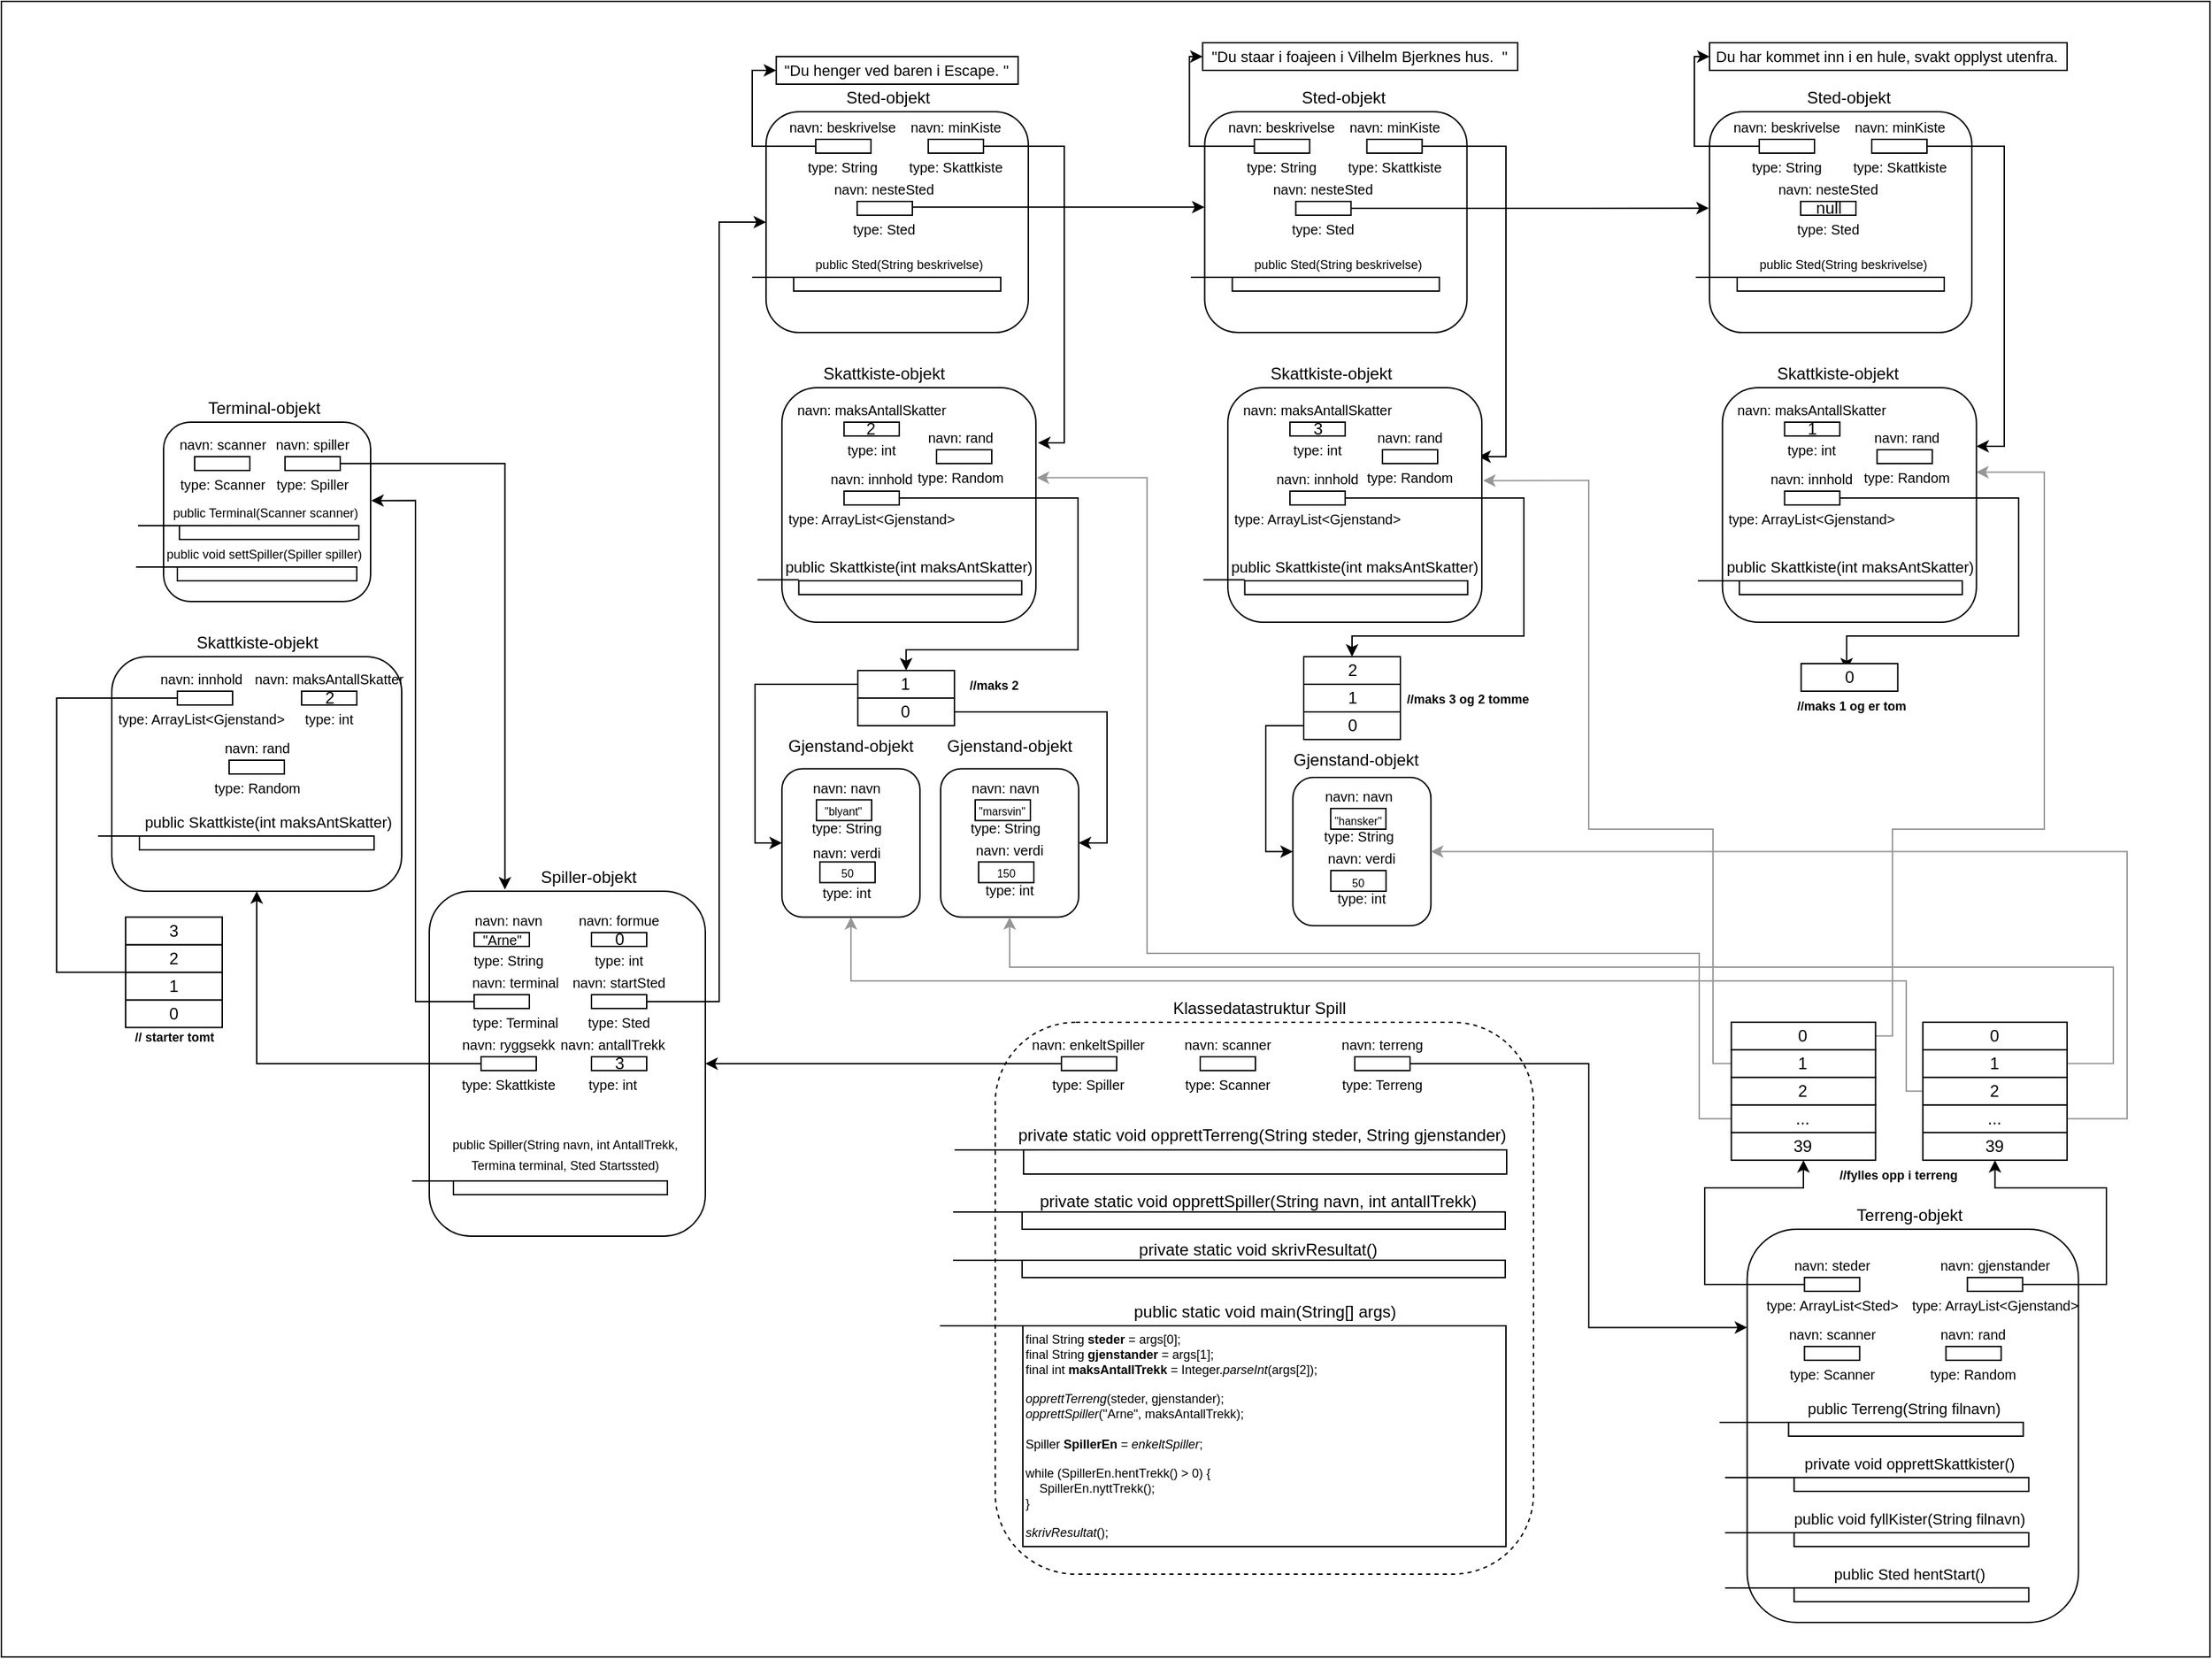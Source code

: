 <mxfile version="13.1.14" type="device"><diagram id="mCCwkAcWdpf4mXvRoD9i" name="Page-1"><mxGraphModel dx="2889" dy="2242" grid="1" gridSize="10" guides="1" tooltips="1" connect="1" arrows="1" fold="1" page="1" pageScale="1" pageWidth="827" pageHeight="1169" math="0" shadow="0"><root><mxCell id="0"/><mxCell id="1" parent="0"/><mxCell id="dmCT7f-H6KUeQnT7ALLQ-340" value="" style="rounded=0;whiteSpace=wrap;html=1;fillColor=none;" vertex="1" parent="1"><mxGeometry x="-510" y="-240" width="1600" height="1200" as="geometry"/></mxCell><mxCell id="dmCT7f-H6KUeQnT7ALLQ-280" value="" style="rounded=1;whiteSpace=wrap;html=1;" vertex="1" parent="1"><mxGeometry x="425.64" y="322.5" width="100" height="107.5" as="geometry"/></mxCell><mxCell id="dmCT7f-H6KUeQnT7ALLQ-285" value="&lt;font style=&quot;font-size: 10px&quot;&gt;navn: navn&lt;br&gt;&lt;br&gt;type: String&lt;/font&gt;" style="text;html=1;strokeColor=none;fillColor=none;align=center;verticalAlign=middle;whiteSpace=wrap;rounded=0;" vertex="1" parent="1"><mxGeometry x="395.64" y="340" width="155" height="20" as="geometry"/></mxCell><mxCell id="6" value="" style="rounded=1;whiteSpace=wrap;html=1;" parent="1" vertex="1"><mxGeometry x="55.47" y="40" width="184" height="170" as="geometry"/></mxCell><mxCell id="7" value="" style="rounded=1;whiteSpace=wrap;html=1;" parent="1" vertex="1"><mxGeometry x="-200.0" y="404.97" width="200" height="250" as="geometry"/></mxCell><mxCell id="8" value="&lt;font style=&quot;font-size: 10px&quot;&gt;navn: navn&lt;br&gt;&lt;br&gt;type: String&lt;/font&gt;" style="text;html=1;strokeColor=none;fillColor=none;align=center;verticalAlign=middle;whiteSpace=wrap;rounded=0;" parent="1" vertex="1"><mxGeometry x="-220.0" y="430" width="155" height="20" as="geometry"/></mxCell><mxCell id="9" value="" style="rounded=1;whiteSpace=wrap;html=1;dashed=1;" parent="1" vertex="1"><mxGeometry x="210" y="500" width="390" height="400" as="geometry"/></mxCell><mxCell id="10" value="&lt;font style=&quot;font-size: 10px&quot;&gt;navn: enkeltSpiller&lt;br&gt;&lt;br&gt;type: Spiller&lt;/font&gt;" style="text;html=1;strokeColor=none;fillColor=none;align=center;verticalAlign=middle;whiteSpace=wrap;rounded=0;" parent="1" vertex="1"><mxGeometry x="200.47" y="520" width="155" height="20" as="geometry"/></mxCell><mxCell id="dmCT7f-H6KUeQnT7ALLQ-351" style="edgeStyle=orthogonalEdgeStyle;rounded=0;orthogonalLoop=1;jettySize=auto;html=1;entryX=1;entryY=0.5;entryDx=0;entryDy=0;strokeColor=#000000;" edge="1" parent="1" source="12" target="7"><mxGeometry relative="1" as="geometry"/></mxCell><mxCell id="12" value="" style="rounded=0;whiteSpace=wrap;html=1;" parent="1" vertex="1"><mxGeometry x="257.97" y="525" width="40" height="10" as="geometry"/></mxCell><mxCell id="15" value="&lt;pre style=&quot;font-size: 9px&quot;&gt;&lt;pre&gt;&lt;font face=&quot;Helvetica&quot; style=&quot;background-color: rgb(255 , 255 , 255)&quot;&gt;final String &lt;b&gt;steder &lt;/b&gt;= args[0];&lt;br&gt;final String &lt;b&gt;gjenstander &lt;/b&gt;= args[1];&lt;br&gt;final int &lt;b&gt;maksAntallTrekk &lt;/b&gt;= Integer.&lt;span style=&quot;font-style: italic&quot;&gt;parseInt&lt;/span&gt;(args[2]);&lt;br&gt;&lt;br&gt;&lt;span style=&quot;font-style: italic&quot;&gt;opprettTerreng&lt;/span&gt;(steder, gjenstander);&lt;br&gt;&lt;span style=&quot;font-style: italic&quot;&gt;opprettSpiller&lt;/span&gt;(&quot;Arne&quot;, maksAntallTrekk);&lt;br&gt;&lt;br&gt;Spiller &lt;b&gt;SpillerEn &lt;/b&gt;= &lt;span style=&quot;font-style: italic&quot;&gt;enkeltSpiller&lt;/span&gt;;&lt;br&gt;&lt;br&gt;while (SpillerEn.hentTrekk() &amp;gt; 0) {&lt;br&gt;    SpillerEn.nyttTrekk();&lt;br&gt;}&lt;br&gt;&lt;br&gt;&lt;span style=&quot;font-style: italic&quot;&gt;skrivResultat&lt;/span&gt;();&lt;/font&gt;&lt;/pre&gt;&lt;/pre&gt;" style="rounded=0;whiteSpace=wrap;html=1;align=left;" parent="1" vertex="1"><mxGeometry x="230" y="720" width="350" height="160" as="geometry"/></mxCell><mxCell id="16" value="" style="endArrow=none;html=1;" parent="1" edge="1"><mxGeometry width="50" height="50" relative="1" as="geometry"><mxPoint x="170" y="720" as="sourcePoint"/><mxPoint x="230" y="720" as="targetPoint"/></mxGeometry></mxCell><mxCell id="17" value="public static void main(String[] args)" style="text;html=1;align=center;verticalAlign=middle;resizable=0;points=[];autosize=1;" parent="1" vertex="1"><mxGeometry x="300.47" y="700" width="210" height="20" as="geometry"/></mxCell><mxCell id="18" value="Spiller-objekt" style="text;html=1;align=center;verticalAlign=middle;resizable=0;points=[];autosize=1;" parent="1" vertex="1"><mxGeometry x="-125.0" y="384.97" width="80" height="20" as="geometry"/></mxCell><mxCell id="19" value="&lt;font size=&quot;1&quot;&gt;&quot;Arne&quot;&lt;/font&gt;" style="rounded=0;whiteSpace=wrap;html=1;" parent="1" vertex="1"><mxGeometry x="-167.5" y="434.97" width="40" height="10" as="geometry"/></mxCell><mxCell id="20" value="&lt;font style=&quot;font-size: 10px&quot;&gt;navn: formue&lt;br&gt;0&lt;br&gt;type: int&lt;/font&gt;" style="text;html=1;strokeColor=none;fillColor=none;align=center;verticalAlign=middle;whiteSpace=wrap;rounded=0;" parent="1" vertex="1"><mxGeometry x="-140.0" y="429.97" width="155" height="20" as="geometry"/></mxCell><mxCell id="21" value="0" style="rounded=0;whiteSpace=wrap;html=1;" parent="1" vertex="1"><mxGeometry x="-82.5" y="434.97" width="40" height="10" as="geometry"/></mxCell><mxCell id="22" value="&lt;font style=&quot;font-size: 10px&quot;&gt;navn: terminal&lt;br&gt;&lt;br&gt;type: Terminal&lt;/font&gt;" style="text;html=1;strokeColor=none;fillColor=none;align=center;verticalAlign=middle;whiteSpace=wrap;rounded=0;" parent="1" vertex="1"><mxGeometry x="-215.0" y="475" width="155" height="20" as="geometry"/></mxCell><mxCell id="dmCT7f-H6KUeQnT7ALLQ-233" style="edgeStyle=orthogonalEdgeStyle;rounded=0;orthogonalLoop=1;jettySize=auto;html=1;entryX=1.01;entryY=0.091;entryDx=0;entryDy=0;entryPerimeter=0;" edge="1" parent="1" source="24" target="195"><mxGeometry relative="1" as="geometry"><Array as="points"><mxPoint x="-210" y="485"/><mxPoint x="-210" y="122"/></Array></mxGeometry></mxCell><mxCell id="24" value="" style="rounded=0;whiteSpace=wrap;html=1;" parent="1" vertex="1"><mxGeometry x="-167.5" y="479.97" width="40" height="10" as="geometry"/></mxCell><mxCell id="25" value="&lt;font style=&quot;font-size: 10px&quot;&gt;navn: startSted&lt;br&gt;&lt;br&gt;type: Sted&lt;/font&gt;" style="text;html=1;strokeColor=none;fillColor=none;align=center;verticalAlign=middle;whiteSpace=wrap;rounded=0;" parent="1" vertex="1"><mxGeometry x="-140.0" y="474.97" width="155" height="20" as="geometry"/></mxCell><mxCell id="26" style="edgeStyle=orthogonalEdgeStyle;rounded=0;orthogonalLoop=1;jettySize=auto;html=1;" parent="1" source="27" target="56" edge="1"><mxGeometry relative="1" as="geometry"><mxPoint x="480" y="160" as="targetPoint"/><Array as="points"><mxPoint x="10" y="485"/><mxPoint x="10" y="-80"/></Array></mxGeometry></mxCell><mxCell id="27" value="" style="rounded=0;whiteSpace=wrap;html=1;" parent="1" vertex="1"><mxGeometry x="-82.5" y="479.97" width="40" height="10" as="geometry"/></mxCell><mxCell id="28" value="&lt;font style=&quot;font-size: 9px&quot;&gt;public Spiller(String navn, int AntallTrekk, &lt;br&gt;Termina terminal, Sted Startssted)&lt;/font&gt;" style="text;html=1;align=center;verticalAlign=middle;resizable=0;points=[];autosize=1;" parent="1" vertex="1"><mxGeometry x="-192.5" y="574.97" width="180" height="40" as="geometry"/></mxCell><mxCell id="29" value="" style="rounded=0;whiteSpace=wrap;html=1;" parent="1" vertex="1"><mxGeometry x="-182.5" y="614.97" width="155" height="10" as="geometry"/></mxCell><mxCell id="30" value="" style="endArrow=none;html=1;" parent="1" edge="1"><mxGeometry width="50" height="50" relative="1" as="geometry"><mxPoint x="-212.5" y="614.97" as="sourcePoint"/><mxPoint x="-182.5" y="614.97" as="targetPoint"/></mxGeometry></mxCell><mxCell id="31" value="&lt;font style=&quot;font-size: 10px&quot;&gt;navn: ryggsekk&lt;br&gt;&lt;br&gt;type: Skattkiste&lt;/font&gt;" style="text;html=1;strokeColor=none;fillColor=none;align=center;verticalAlign=middle;whiteSpace=wrap;rounded=0;" parent="1" vertex="1"><mxGeometry x="-220.0" y="519.97" width="155" height="20" as="geometry"/></mxCell><mxCell id="32" style="edgeStyle=orthogonalEdgeStyle;rounded=0;orthogonalLoop=1;jettySize=auto;html=1;" parent="1" source="33" target="36" edge="1"><mxGeometry relative="1" as="geometry"><mxPoint y="240" as="targetPoint"/></mxGeometry></mxCell><mxCell id="33" value="" style="rounded=0;whiteSpace=wrap;html=1;" parent="1" vertex="1"><mxGeometry x="-162.5" y="524.97" width="40" height="10" as="geometry"/></mxCell><mxCell id="34" value="&lt;font style=&quot;font-size: 10px&quot;&gt;navn: antallTrekk&lt;br&gt;&lt;br&gt;type: int&lt;/font&gt;" style="text;html=1;strokeColor=none;fillColor=none;align=center;verticalAlign=middle;whiteSpace=wrap;rounded=0;" parent="1" vertex="1"><mxGeometry x="-127.5" y="519.94" width="120" height="20" as="geometry"/></mxCell><mxCell id="35" value="3" style="rounded=0;whiteSpace=wrap;html=1;" parent="1" vertex="1"><mxGeometry x="-82.5" y="524.97" width="40" height="10" as="geometry"/></mxCell><mxCell id="36" value="" style="rounded=1;whiteSpace=wrap;html=1;" parent="1" vertex="1"><mxGeometry x="-430" y="235" width="210" height="170" as="geometry"/></mxCell><mxCell id="37" value="Skattkiste-objekt" style="text;html=1;align=center;verticalAlign=middle;resizable=0;points=[];autosize=1;" parent="1" vertex="1"><mxGeometry x="-375" y="215" width="100" height="20" as="geometry"/></mxCell><mxCell id="38" value="&lt;font style=&quot;font-size: 10px&quot;&gt;navn: maksAntallSkatter&lt;br&gt;0&lt;br&gt;type: int&lt;/font&gt;" style="text;html=1;strokeColor=none;fillColor=none;align=center;verticalAlign=middle;whiteSpace=wrap;rounded=0;" parent="1" vertex="1"><mxGeometry x="-350" y="255" width="155" height="20" as="geometry"/></mxCell><mxCell id="39" value="2" style="rounded=0;whiteSpace=wrap;html=1;" parent="1" vertex="1"><mxGeometry x="-292.5" y="260" width="40" height="10" as="geometry"/></mxCell><mxCell id="40" value="&lt;font style=&quot;font-size: 10px&quot;&gt;navn: innhold&lt;br&gt;0&lt;br&gt;type: ArrayList&amp;lt;Gjenstand&amp;gt;&lt;/font&gt;" style="text;html=1;strokeColor=none;fillColor=none;align=center;verticalAlign=middle;whiteSpace=wrap;rounded=0;" parent="1" vertex="1"><mxGeometry x="-430" y="255" width="130" height="20" as="geometry"/></mxCell><mxCell id="41" style="edgeStyle=orthogonalEdgeStyle;rounded=0;orthogonalLoop=1;jettySize=auto;html=1;entryX=1;entryY=1;entryDx=0;entryDy=0;" parent="1" source="42" target="48" edge="1"><mxGeometry relative="1" as="geometry"><Array as="points"><mxPoint x="-470" y="265"/><mxPoint x="-470" y="464"/></Array></mxGeometry></mxCell><mxCell id="42" value="" style="rounded=0;whiteSpace=wrap;html=1;" parent="1" vertex="1"><mxGeometry x="-382.5" y="260" width="40" height="10" as="geometry"/></mxCell><mxCell id="43" value="&lt;font style=&quot;font-size: 11px&quot;&gt;public Skattkiste(int maksAntSkatter)&lt;/font&gt;" style="text;html=1;align=center;verticalAlign=middle;resizable=0;points=[];autosize=1;" parent="1" vertex="1"><mxGeometry x="-412.5" y="345" width="190" height="20" as="geometry"/></mxCell><mxCell id="44" value="" style="rounded=0;whiteSpace=wrap;html=1;" parent="1" vertex="1"><mxGeometry x="-410" y="365" width="170" height="10" as="geometry"/></mxCell><mxCell id="45" value="" style="endArrow=none;html=1;" parent="1" edge="1"><mxGeometry width="50" height="50" relative="1" as="geometry"><mxPoint x="-440" y="365" as="sourcePoint"/><mxPoint x="-402.5" y="365" as="targetPoint"/></mxGeometry></mxCell><mxCell id="46" value="0" style="rounded=0;whiteSpace=wrap;html=1;" parent="1" vertex="1"><mxGeometry x="-420" y="483.75" width="70" height="20" as="geometry"/></mxCell><mxCell id="47" value="1" style="rounded=0;whiteSpace=wrap;html=1;" parent="1" vertex="1"><mxGeometry x="-420" y="463.75" width="70" height="20" as="geometry"/></mxCell><mxCell id="48" value="2" style="rounded=0;whiteSpace=wrap;html=1;" parent="1" vertex="1"><mxGeometry x="-420" y="443.75" width="70" height="20" as="geometry"/></mxCell><mxCell id="49" value="3" style="rounded=0;whiteSpace=wrap;html=1;" parent="1" vertex="1"><mxGeometry x="-420" y="423.75" width="70" height="20" as="geometry"/></mxCell><mxCell id="50" value="" style="rounded=1;whiteSpace=wrap;html=1;" parent="1" vertex="1"><mxGeometry x="-392.5" y="65" width="150" height="130" as="geometry"/></mxCell><mxCell id="51" value="&lt;font style=&quot;font-size: 9px&quot;&gt;public void settSpiller(Spiller spiller)&lt;/font&gt;" style="text;html=1;align=center;verticalAlign=middle;resizable=0;points=[];autosize=1;" parent="1" vertex="1"><mxGeometry x="-400" y="150" width="160" height="20" as="geometry"/></mxCell><mxCell id="52" value="" style="rounded=0;whiteSpace=wrap;html=1;" parent="1" vertex="1"><mxGeometry x="-382.5" y="170" width="130" height="10" as="geometry"/></mxCell><mxCell id="53" value="&lt;font style=&quot;font-size: 10px&quot;&gt;navn: scanner&lt;br&gt;0&lt;br&gt;type: Scanner&lt;/font&gt;" style="text;html=1;strokeColor=none;fillColor=none;align=center;verticalAlign=middle;whiteSpace=wrap;rounded=0;" parent="1" vertex="1"><mxGeometry x="-427.5" y="85" width="155" height="20" as="geometry"/></mxCell><mxCell id="54" value="" style="rounded=0;whiteSpace=wrap;html=1;" parent="1" vertex="1"><mxGeometry x="-370" y="90" width="40" height="10" as="geometry"/></mxCell><mxCell id="55" value="" style="endArrow=none;html=1;" parent="1" edge="1"><mxGeometry width="50" height="50" relative="1" as="geometry"><mxPoint x="-412.5" y="170" as="sourcePoint"/><mxPoint x="-382.5" y="170" as="targetPoint"/></mxGeometry></mxCell><mxCell id="56" value="" style="rounded=1;whiteSpace=wrap;html=1;" parent="1" vertex="1"><mxGeometry x="43.97" y="-160" width="190" height="160" as="geometry"/></mxCell><mxCell id="57" value="Sted-objekt" style="text;html=1;align=center;verticalAlign=middle;resizable=0;points=[];autosize=1;" parent="1" vertex="1"><mxGeometry x="92.47" y="-180" width="80" height="20" as="geometry"/></mxCell><mxCell id="58" value="&lt;font style=&quot;font-size: 10px&quot;&gt;navn: beskrivelse&lt;br&gt;0&lt;br&gt;type: String&lt;/font&gt;" style="text;html=1;strokeColor=none;fillColor=none;align=center;verticalAlign=middle;whiteSpace=wrap;rounded=0;" parent="1" vertex="1"><mxGeometry x="22.47" y="-145" width="155" height="20" as="geometry"/></mxCell><mxCell id="59" style="edgeStyle=orthogonalEdgeStyle;rounded=0;orthogonalLoop=1;jettySize=auto;html=1;" parent="1" source="60" target="70" edge="1"><mxGeometry relative="1" as="geometry"><mxPoint x="23.97" y="-210" as="targetPoint"/><Array as="points"><mxPoint x="33.97" y="-135"/></Array></mxGeometry></mxCell><mxCell id="60" value="" style="rounded=0;whiteSpace=wrap;html=1;" parent="1" vertex="1"><mxGeometry x="79.97" y="-140" width="40" height="10" as="geometry"/></mxCell><mxCell id="61" value="&lt;span style=&quot;font-size: 10px&quot;&gt;navn: minKiste&lt;br&gt;&lt;br&gt;type: Skattkiste&lt;br&gt;&lt;/span&gt;" style="text;html=1;strokeColor=none;fillColor=none;align=center;verticalAlign=middle;whiteSpace=wrap;rounded=0;" parent="1" vertex="1"><mxGeometry x="103.97" y="-145" width="155" height="20" as="geometry"/></mxCell><mxCell id="dmCT7f-H6KUeQnT7ALLQ-265" style="edgeStyle=orthogonalEdgeStyle;rounded=0;orthogonalLoop=1;jettySize=auto;html=1;" edge="1" parent="1" source="63"><mxGeometry relative="1" as="geometry"><mxPoint x="241" y="80" as="targetPoint"/><Array as="points"><mxPoint x="260" y="-135"/><mxPoint x="260" y="80"/></Array></mxGeometry></mxCell><mxCell id="63" value="" style="rounded=0;whiteSpace=wrap;html=1;" parent="1" vertex="1"><mxGeometry x="161.47" y="-140" width="40" height="10" as="geometry"/></mxCell><mxCell id="64" value="&lt;font style=&quot;font-size: 10px&quot;&gt;navn: nesteSted&lt;br&gt;0&lt;br&gt;type: Sted&lt;/font&gt;" style="text;html=1;strokeColor=none;fillColor=none;align=center;verticalAlign=middle;whiteSpace=wrap;rounded=0;" parent="1" vertex="1"><mxGeometry x="52.47" y="-100" width="155" height="20" as="geometry"/></mxCell><mxCell id="65" style="edgeStyle=orthogonalEdgeStyle;rounded=0;orthogonalLoop=1;jettySize=auto;html=1;entryX=-0.001;entryY=0.432;entryDx=0;entryDy=0;entryPerimeter=0;" parent="1" source="66" target="94" edge="1"><mxGeometry relative="1" as="geometry"><Array as="points"><mxPoint x="273" y="-90"/></Array></mxGeometry></mxCell><mxCell id="66" value="" style="rounded=0;whiteSpace=wrap;html=1;" parent="1" vertex="1"><mxGeometry x="109.97" y="-95" width="40" height="10" as="geometry"/></mxCell><mxCell id="67" value="&lt;font style=&quot;font-size: 9px&quot;&gt;public Sted(String beskrivelse)&lt;/font&gt;" style="text;html=1;align=center;verticalAlign=middle;resizable=0;points=[];autosize=1;" parent="1" vertex="1"><mxGeometry x="69.97" y="-60" width="140" height="20" as="geometry"/></mxCell><mxCell id="68" value="" style="rounded=0;whiteSpace=wrap;html=1;" parent="1" vertex="1"><mxGeometry x="63.97" y="-40" width="150" height="10" as="geometry"/></mxCell><mxCell id="69" value="" style="endArrow=none;html=1;" parent="1" edge="1"><mxGeometry width="50" height="50" relative="1" as="geometry"><mxPoint x="33.97" y="-40" as="sourcePoint"/><mxPoint x="69.97" y="-40" as="targetPoint"/></mxGeometry></mxCell><mxCell id="70" value="&lt;div style=&quot;font-size: 11px&quot;&gt;&lt;div&gt;&quot;Du henger ved baren i Escape. &quot;&lt;/div&gt;&lt;/div&gt;" style="rounded=0;whiteSpace=wrap;html=1;align=center;" parent="1" vertex="1"><mxGeometry x="51.34" y="-200" width="175.25" height="20" as="geometry"/></mxCell><mxCell id="71" value="Skattkiste-objekt" style="text;html=1;align=center;verticalAlign=middle;resizable=0;points=[];autosize=1;" parent="1" vertex="1"><mxGeometry x="79.47" y="20" width="100" height="20" as="geometry"/></mxCell><mxCell id="72" value="&lt;font style=&quot;font-size: 10px&quot;&gt;navn: maksAntallSkatter&lt;br&gt;0&lt;br&gt;type: int&lt;/font&gt;" style="text;html=1;strokeColor=none;fillColor=none;align=center;verticalAlign=middle;whiteSpace=wrap;rounded=0;" parent="1" vertex="1"><mxGeometry x="42.97" y="60" width="155" height="20" as="geometry"/></mxCell><mxCell id="73" value="2" style="rounded=0;whiteSpace=wrap;html=1;" parent="1" vertex="1"><mxGeometry x="100.47" y="65" width="40" height="10" as="geometry"/></mxCell><mxCell id="74" value="&lt;font style=&quot;font-size: 10px&quot;&gt;navn: innhold&lt;br&gt;0&lt;br&gt;type: ArrayList&amp;lt;Gjenstand&amp;gt;&lt;/font&gt;" style="text;html=1;strokeColor=none;fillColor=none;align=center;verticalAlign=middle;whiteSpace=wrap;rounded=0;" parent="1" vertex="1"><mxGeometry x="42.97" y="110" width="155" height="20" as="geometry"/></mxCell><mxCell id="75" style="edgeStyle=orthogonalEdgeStyle;rounded=0;orthogonalLoop=1;jettySize=auto;html=1;entryX=0.5;entryY=0;entryDx=0;entryDy=0;" parent="1" source="76" target="83" edge="1"><mxGeometry relative="1" as="geometry"><Array as="points"><mxPoint x="269.97" y="120"/><mxPoint x="269.97" y="230"/><mxPoint x="145.97" y="230"/></Array></mxGeometry></mxCell><mxCell id="76" value="" style="rounded=0;whiteSpace=wrap;html=1;" parent="1" vertex="1"><mxGeometry x="100.47" y="115" width="40" height="10" as="geometry"/></mxCell><mxCell id="77" value="&lt;font style=&quot;font-size: 11px&quot;&gt;public Skattkiste(int maksAntSkatter)&lt;/font&gt;" style="text;html=1;align=center;verticalAlign=middle;resizable=0;points=[];autosize=1;" parent="1" vertex="1"><mxGeometry x="52.22" y="160" width="190" height="20" as="geometry"/></mxCell><mxCell id="78" value="" style="rounded=0;whiteSpace=wrap;html=1;" parent="1" vertex="1"><mxGeometry x="67.72" y="180" width="161.5" height="10" as="geometry"/></mxCell><mxCell id="79" value="" style="endArrow=none;html=1;" parent="1" edge="1"><mxGeometry width="50" height="50" relative="1" as="geometry"><mxPoint x="37.72" y="179.31" as="sourcePoint"/><mxPoint x="67.72" y="179.31" as="targetPoint"/></mxGeometry></mxCell><mxCell id="dmCT7f-H6KUeQnT7ALLQ-262" style="edgeStyle=orthogonalEdgeStyle;rounded=0;orthogonalLoop=1;jettySize=auto;html=1;entryX=1;entryY=0.5;entryDx=0;entryDy=0;" edge="1" parent="1" source="81" target="84"><mxGeometry relative="1" as="geometry"><Array as="points"><mxPoint x="291" y="275"/><mxPoint x="291" y="370"/></Array></mxGeometry></mxCell><mxCell id="81" value="0" style="rounded=0;whiteSpace=wrap;html=1;" parent="1" vertex="1"><mxGeometry x="110.44" y="265" width="70" height="20" as="geometry"/></mxCell><mxCell id="dmCT7f-H6KUeQnT7ALLQ-261" style="edgeStyle=orthogonalEdgeStyle;rounded=0;orthogonalLoop=1;jettySize=auto;html=1;entryX=0;entryY=0.5;entryDx=0;entryDy=0;" edge="1" parent="1" source="83" target="dmCT7f-H6KUeQnT7ALLQ-253"><mxGeometry relative="1" as="geometry"><Array as="points"><mxPoint x="36" y="255"/><mxPoint x="36" y="370"/></Array></mxGeometry></mxCell><mxCell id="83" value="1" style="rounded=0;whiteSpace=wrap;html=1;" parent="1" vertex="1"><mxGeometry x="110.44" y="245" width="70" height="20" as="geometry"/></mxCell><mxCell id="84" value="" style="rounded=1;whiteSpace=wrap;html=1;" parent="1" vertex="1"><mxGeometry x="170.47" y="316.25" width="100" height="107.5" as="geometry"/></mxCell><mxCell id="85" value="Gjenstand-objekt" style="text;html=1;align=center;verticalAlign=middle;resizable=0;points=[];autosize=1;" parent="1" vertex="1"><mxGeometry x="165.47" y="290" width="110" height="20" as="geometry"/></mxCell><mxCell id="87" value="&lt;font style=&quot;font-size: 8px&quot;&gt;&quot;marsvin&quot;&lt;/font&gt;" style="rounded=0;whiteSpace=wrap;html=1;" parent="1" vertex="1"><mxGeometry x="195.47" y="338.75" width="40" height="15" as="geometry"/></mxCell><mxCell id="88" value="&lt;font style=&quot;font-size: 10px&quot;&gt;navn: verdi&lt;br&gt;&lt;br&gt;type: int&lt;/font&gt;" style="text;html=1;strokeColor=none;fillColor=none;align=center;verticalAlign=middle;whiteSpace=wrap;rounded=0;" parent="1" vertex="1"><mxGeometry x="142.97" y="378.75" width="155" height="20" as="geometry"/></mxCell><mxCell id="89" value="&lt;font style=&quot;font-size: 8px&quot;&gt;150&lt;/font&gt;" style="rounded=0;whiteSpace=wrap;html=1;" parent="1" vertex="1"><mxGeometry x="197.97" y="383.75" width="40" height="15" as="geometry"/></mxCell><mxCell id="93" value="&lt;font style=&quot;font-size: 10px&quot;&gt;navn: navn&lt;br&gt;&lt;br&gt;type: String&lt;/font&gt;" style="text;html=1;strokeColor=none;fillColor=none;align=center;verticalAlign=middle;whiteSpace=wrap;rounded=0;" parent="1" vertex="1"><mxGeometry x="140.47" y="333.75" width="155" height="20" as="geometry"/></mxCell><mxCell id="94" value="" style="rounded=1;whiteSpace=wrap;html=1;" parent="1" vertex="1"><mxGeometry x="361.75" y="-160" width="190" height="160" as="geometry"/></mxCell><mxCell id="95" value="Sted-objekt" style="text;html=1;align=center;verticalAlign=middle;resizable=0;points=[];autosize=1;" parent="1" vertex="1"><mxGeometry x="421.75" y="-180" width="80" height="20" as="geometry"/></mxCell><mxCell id="96" value="&lt;font style=&quot;font-size: 10px&quot;&gt;navn: beskrivelse&lt;br&gt;0&lt;br&gt;type: String&lt;/font&gt;" style="text;html=1;strokeColor=none;fillColor=none;align=center;verticalAlign=middle;whiteSpace=wrap;rounded=0;" parent="1" vertex="1"><mxGeometry x="340.25" y="-145" width="155" height="20" as="geometry"/></mxCell><mxCell id="97" style="edgeStyle=orthogonalEdgeStyle;rounded=0;orthogonalLoop=1;jettySize=auto;html=1;" parent="1" source="98" target="108" edge="1"><mxGeometry relative="1" as="geometry"><mxPoint x="341.75" y="-210" as="targetPoint"/><Array as="points"><mxPoint x="350.72" y="-135"/></Array></mxGeometry></mxCell><mxCell id="98" value="" style="rounded=0;whiteSpace=wrap;html=1;" parent="1" vertex="1"><mxGeometry x="397.75" y="-140" width="40" height="10" as="geometry"/></mxCell><mxCell id="99" value="&lt;span style=&quot;font-size: 10px&quot;&gt;navn: minKiste&lt;br&gt;&lt;br&gt;type: Skattkiste&lt;br&gt;&lt;/span&gt;" style="text;html=1;strokeColor=none;fillColor=none;align=center;verticalAlign=middle;whiteSpace=wrap;rounded=0;" parent="1" vertex="1"><mxGeometry x="421.75" y="-145" width="155" height="20" as="geometry"/></mxCell><mxCell id="dmCT7f-H6KUeQnT7ALLQ-298" style="edgeStyle=orthogonalEdgeStyle;rounded=0;orthogonalLoop=1;jettySize=auto;html=1;" edge="1" parent="1" source="101"><mxGeometry relative="1" as="geometry"><mxPoint x="560" y="90" as="targetPoint"/><Array as="points"><mxPoint x="580" y="-135"/><mxPoint x="580" y="90"/></Array></mxGeometry></mxCell><mxCell id="101" value="" style="rounded=0;whiteSpace=wrap;html=1;" parent="1" vertex="1"><mxGeometry x="479.25" y="-140" width="40" height="10" as="geometry"/></mxCell><mxCell id="102" value="&lt;font style=&quot;font-size: 10px&quot;&gt;navn: nesteSted&lt;br&gt;0&lt;br&gt;type: Sted&lt;/font&gt;" style="text;html=1;strokeColor=none;fillColor=none;align=center;verticalAlign=middle;whiteSpace=wrap;rounded=0;" parent="1" vertex="1"><mxGeometry x="370.25" y="-100" width="155" height="20" as="geometry"/></mxCell><mxCell id="103" style="edgeStyle=orthogonalEdgeStyle;rounded=0;orthogonalLoop=1;jettySize=auto;html=1;entryX=-0.003;entryY=0.437;entryDx=0;entryDy=0;entryPerimeter=0;" parent="1" source="104" target="163" edge="1"><mxGeometry relative="1" as="geometry"/></mxCell><mxCell id="104" value="" style="rounded=0;whiteSpace=wrap;html=1;" parent="1" vertex="1"><mxGeometry x="427.75" y="-95" width="40" height="10" as="geometry"/></mxCell><mxCell id="105" value="&lt;font style=&quot;font-size: 9px&quot;&gt;public Sted(String beskrivelse)&lt;/font&gt;" style="text;html=1;align=center;verticalAlign=middle;resizable=0;points=[];autosize=1;" parent="1" vertex="1"><mxGeometry x="387.75" y="-60" width="140" height="20" as="geometry"/></mxCell><mxCell id="106" value="" style="rounded=0;whiteSpace=wrap;html=1;" parent="1" vertex="1"><mxGeometry x="381.75" y="-40" width="150" height="10" as="geometry"/></mxCell><mxCell id="107" value="" style="endArrow=none;html=1;" parent="1" edge="1"><mxGeometry width="50" height="50" relative="1" as="geometry"><mxPoint x="351.75" y="-40" as="sourcePoint"/><mxPoint x="387.75" y="-40" as="targetPoint"/></mxGeometry></mxCell><mxCell id="108" value="&lt;div&gt;&lt;font style=&quot;font-size: 11px&quot;&gt;&quot;Du staar i foajeen i Vilhelm Bjerknes hus.&amp;nbsp; &quot;&lt;/font&gt;&lt;/div&gt;" style="rounded=0;whiteSpace=wrap;html=1;align=center;" parent="1" vertex="1"><mxGeometry x="360.25" y="-210" width="228.28" height="20" as="geometry"/></mxCell><mxCell id="115" value="&lt;font style=&quot;font-size: 10px&quot;&gt;navn: scanner&lt;br&gt;&lt;br&gt;type: Scanner&lt;/font&gt;" style="text;html=1;strokeColor=none;fillColor=none;align=center;verticalAlign=middle;whiteSpace=wrap;rounded=0;" parent="1" vertex="1"><mxGeometry x="301" y="520" width="155" height="20" as="geometry"/></mxCell><mxCell id="116" value="" style="rounded=0;whiteSpace=wrap;html=1;" parent="1" vertex="1"><mxGeometry x="358.5" y="525" width="40" height="10" as="geometry"/></mxCell><mxCell id="117" value="&lt;font style=&quot;font-size: 10px&quot;&gt;navn: terreng&lt;br&gt;&lt;br&gt;type: Terreng&lt;/font&gt;" style="text;html=1;strokeColor=none;fillColor=none;align=center;verticalAlign=middle;whiteSpace=wrap;rounded=0;" parent="1" vertex="1"><mxGeometry x="413" y="520" width="155" height="20" as="geometry"/></mxCell><mxCell id="118" style="edgeStyle=orthogonalEdgeStyle;rounded=0;orthogonalLoop=1;jettySize=auto;html=1;entryX=0;entryY=0.25;entryDx=0;entryDy=0;" parent="1" source="119" target="127" edge="1"><mxGeometry relative="1" as="geometry"><mxPoint x="720" y="480" as="targetPoint"/><Array as="points"><mxPoint x="640" y="530"/><mxPoint x="640" y="721"/></Array></mxGeometry></mxCell><mxCell id="119" value="" style="rounded=0;whiteSpace=wrap;html=1;" parent="1" vertex="1"><mxGeometry x="470.5" y="525" width="40" height="10" as="geometry"/></mxCell><mxCell id="120" value="" style="rounded=0;whiteSpace=wrap;html=1;" parent="1" vertex="1"><mxGeometry x="230.53" y="592.47" width="350" height="17.53" as="geometry"/></mxCell><mxCell id="121" value="" style="endArrow=none;html=1;" parent="1" edge="1"><mxGeometry width="50" height="50" relative="1" as="geometry"><mxPoint x="180.53" y="592.47" as="sourcePoint"/><mxPoint x="240.53" y="592.47" as="targetPoint"/></mxGeometry></mxCell><mxCell id="122" value="private static void opprettTerreng(String steder, String gjenstander)" style="text;html=1;align=center;verticalAlign=middle;resizable=0;points=[];autosize=1;" parent="1" vertex="1"><mxGeometry x="218.03" y="572.47" width="370" height="20" as="geometry"/></mxCell><mxCell id="124" value="" style="endArrow=none;html=1;" parent="1" edge="1"><mxGeometry width="50" height="50" relative="1" as="geometry"><mxPoint x="179.47" y="637.44" as="sourcePoint"/><mxPoint x="239.47" y="637.44" as="targetPoint"/></mxGeometry></mxCell><mxCell id="126" value="Terminal-objekt" style="text;html=1;align=center;verticalAlign=middle;resizable=0;points=[];autosize=1;" parent="1" vertex="1"><mxGeometry x="-369.53" y="45" width="100" height="20" as="geometry"/></mxCell><mxCell id="127" value="" style="rounded=1;whiteSpace=wrap;html=1;" parent="1" vertex="1"><mxGeometry x="754.76" y="649.97" width="240" height="285" as="geometry"/></mxCell><mxCell id="128" value="&lt;font style=&quot;font-size: 10px&quot;&gt;navn: steder&lt;br&gt;&lt;br&gt;type: ArrayList&amp;lt;Sted&amp;gt;&lt;/font&gt;" style="text;html=1;strokeColor=none;fillColor=none;align=center;verticalAlign=middle;whiteSpace=wrap;rounded=0;" parent="1" vertex="1"><mxGeometry x="738.76" y="679.97" width="155" height="20" as="geometry"/></mxCell><mxCell id="129" style="edgeStyle=orthogonalEdgeStyle;rounded=0;orthogonalLoop=1;jettySize=auto;html=1;entryX=0.5;entryY=1;entryDx=0;entryDy=0;" parent="1" source="130" target="207" edge="1"><mxGeometry relative="1" as="geometry"><Array as="points"><mxPoint x="724" y="690"/><mxPoint x="724" y="620"/><mxPoint x="795" y="620"/></Array></mxGeometry></mxCell><mxCell id="130" value="" style="rounded=0;whiteSpace=wrap;html=1;" parent="1" vertex="1"><mxGeometry x="796.26" y="684.97" width="40" height="10" as="geometry"/></mxCell><mxCell id="131" value="&lt;font style=&quot;font-size: 10px&quot;&gt;navn: gjenstander&lt;br&gt;&lt;br&gt;type: ArrayList&amp;lt;Gjenstand&amp;gt;&lt;/font&gt;" style="text;html=1;strokeColor=none;fillColor=none;align=center;verticalAlign=middle;whiteSpace=wrap;rounded=0;" parent="1" vertex="1"><mxGeometry x="856.79" y="679.97" width="155" height="20" as="geometry"/></mxCell><mxCell id="132" style="edgeStyle=orthogonalEdgeStyle;rounded=0;orthogonalLoop=1;jettySize=auto;html=1;entryX=0.5;entryY=1;entryDx=0;entryDy=0;" parent="1" source="133" target="202" edge="1"><mxGeometry relative="1" as="geometry"><Array as="points"><mxPoint x="1015" y="690"/><mxPoint x="1015" y="620"/><mxPoint x="934" y="620"/></Array></mxGeometry></mxCell><mxCell id="133" value="" style="rounded=0;whiteSpace=wrap;html=1;" parent="1" vertex="1"><mxGeometry x="914.29" y="684.97" width="40" height="10" as="geometry"/></mxCell><mxCell id="134" value="&lt;font style=&quot;font-size: 10px&quot;&gt;navn: scanner&lt;br&gt;&lt;br&gt;type: Scanner&lt;/font&gt;" style="text;html=1;strokeColor=none;fillColor=none;align=center;verticalAlign=middle;whiteSpace=wrap;rounded=0;" parent="1" vertex="1"><mxGeometry x="738.76" y="729.97" width="155" height="20" as="geometry"/></mxCell><mxCell id="135" value="" style="rounded=0;whiteSpace=wrap;html=1;" parent="1" vertex="1"><mxGeometry x="796.26" y="734.97" width="40" height="10" as="geometry"/></mxCell><mxCell id="136" value="&lt;font style=&quot;font-size: 10px&quot;&gt;navn: rand&lt;br&gt;&lt;br&gt;type: Random&lt;/font&gt;" style="text;html=1;strokeColor=none;fillColor=none;align=center;verticalAlign=middle;whiteSpace=wrap;rounded=0;" parent="1" vertex="1"><mxGeometry x="841.26" y="729.97" width="155" height="20" as="geometry"/></mxCell><mxCell id="137" value="" style="rounded=0;whiteSpace=wrap;html=1;" parent="1" vertex="1"><mxGeometry x="898.76" y="734.97" width="40" height="10" as="geometry"/></mxCell><mxCell id="138" value="&lt;font style=&quot;font-size: 11px&quot;&gt;public Terreng(String filnavn)&lt;/font&gt;" style="text;html=1;align=center;verticalAlign=middle;resizable=0;points=[];autosize=1;" parent="1" vertex="1"><mxGeometry x="788.26" y="769.97" width="160" height="20" as="geometry"/></mxCell><mxCell id="139" value="" style="rounded=0;whiteSpace=wrap;html=1;" parent="1" vertex="1"><mxGeometry x="784.76" y="789.97" width="170" height="10" as="geometry"/></mxCell><mxCell id="140" value="" style="endArrow=none;html=1;" parent="1" edge="1"><mxGeometry width="50" height="50" relative="1" as="geometry"><mxPoint x="734.76" y="789.97" as="sourcePoint"/><mxPoint x="784.76" y="789.97" as="targetPoint"/></mxGeometry></mxCell><mxCell id="141" value="&lt;font style=&quot;font-size: 11px&quot;&gt;private void opprettSkattkister()&lt;/font&gt;" style="text;html=1;align=center;verticalAlign=middle;resizable=0;points=[];autosize=1;" parent="1" vertex="1"><mxGeometry x="787.26" y="809.97" width="170" height="20" as="geometry"/></mxCell><mxCell id="142" value="" style="rounded=0;whiteSpace=wrap;html=1;" parent="1" vertex="1"><mxGeometry x="788.76" y="829.97" width="170" height="10" as="geometry"/></mxCell><mxCell id="143" value="" style="endArrow=none;html=1;" parent="1" edge="1"><mxGeometry width="50" height="50" relative="1" as="geometry"><mxPoint x="738.76" y="829.97" as="sourcePoint"/><mxPoint x="788.76" y="829.97" as="targetPoint"/></mxGeometry></mxCell><mxCell id="144" value="&lt;span style=&quot;font-size: 11px&quot;&gt;public void fyllKister(String filnavn)&lt;/span&gt;" style="text;html=1;align=center;verticalAlign=middle;resizable=0;points=[];autosize=1;" parent="1" vertex="1"><mxGeometry x="782.26" y="849.97" width="180" height="20" as="geometry"/></mxCell><mxCell id="145" value="" style="rounded=0;whiteSpace=wrap;html=1;" parent="1" vertex="1"><mxGeometry x="788.76" y="869.97" width="170" height="10" as="geometry"/></mxCell><mxCell id="146" value="" style="endArrow=none;html=1;" parent="1" edge="1"><mxGeometry width="50" height="50" relative="1" as="geometry"><mxPoint x="738.76" y="869.97" as="sourcePoint"/><mxPoint x="788.76" y="869.97" as="targetPoint"/></mxGeometry></mxCell><mxCell id="147" value="&lt;font style=&quot;font-size: 10px&quot;&gt;navn: rand&lt;br&gt;0&lt;br&gt;type: Random&lt;/font&gt;" style="text;html=1;strokeColor=none;fillColor=none;align=center;verticalAlign=middle;whiteSpace=wrap;rounded=0;" parent="1" vertex="1"><mxGeometry x="-402.5" y="305" width="155" height="20" as="geometry"/></mxCell><mxCell id="148" value="" style="rounded=0;whiteSpace=wrap;html=1;" parent="1" vertex="1"><mxGeometry x="-345" y="310" width="40" height="10" as="geometry"/></mxCell><mxCell id="149" value="&lt;font style=&quot;font-size: 10px&quot;&gt;navn: rand&lt;br&gt;&lt;br&gt;type: Random&lt;/font&gt;" style="text;html=1;strokeColor=none;fillColor=none;align=center;verticalAlign=middle;whiteSpace=wrap;rounded=0;" parent="1" vertex="1"><mxGeometry x="140.47" y="80" width="90.03" height="20" as="geometry"/></mxCell><mxCell id="150" value="" style="rounded=0;whiteSpace=wrap;html=1;" parent="1" vertex="1"><mxGeometry x="167.47" y="85" width="40" height="10" as="geometry"/></mxCell><mxCell id="163" value="" style="rounded=1;whiteSpace=wrap;html=1;" parent="1" vertex="1"><mxGeometry x="727.52" y="-160" width="190" height="160" as="geometry"/></mxCell><mxCell id="164" value="Sted-objekt" style="text;html=1;align=center;verticalAlign=middle;resizable=0;points=[];autosize=1;" parent="1" vertex="1"><mxGeometry x="787.52" y="-180" width="80" height="20" as="geometry"/></mxCell><mxCell id="165" value="&lt;font style=&quot;font-size: 10px&quot;&gt;navn: beskrivelse&lt;br&gt;0&lt;br&gt;type: String&lt;/font&gt;" style="text;html=1;strokeColor=none;fillColor=none;align=center;verticalAlign=middle;whiteSpace=wrap;rounded=0;" parent="1" vertex="1"><mxGeometry x="706.02" y="-145" width="155" height="20" as="geometry"/></mxCell><mxCell id="166" style="edgeStyle=orthogonalEdgeStyle;rounded=0;orthogonalLoop=1;jettySize=auto;html=1;entryX=0;entryY=0.5;entryDx=0;entryDy=0;" parent="1" source="167" edge="1" target="190"><mxGeometry relative="1" as="geometry"><mxPoint x="716.49" y="-200" as="targetPoint"/><Array as="points"><mxPoint x="716.49" y="-135"/><mxPoint x="716.49" y="-200"/></Array></mxGeometry></mxCell><mxCell id="167" value="" style="rounded=0;whiteSpace=wrap;html=1;" parent="1" vertex="1"><mxGeometry x="763.52" y="-140" width="40" height="10" as="geometry"/></mxCell><mxCell id="168" value="&lt;span style=&quot;font-size: 10px&quot;&gt;navn: minKiste&lt;br&gt;&lt;br&gt;type: Skattkiste&lt;br&gt;&lt;/span&gt;" style="text;html=1;strokeColor=none;fillColor=none;align=center;verticalAlign=middle;whiteSpace=wrap;rounded=0;" parent="1" vertex="1"><mxGeometry x="787.52" y="-145" width="155" height="20" as="geometry"/></mxCell><mxCell id="dmCT7f-H6KUeQnT7ALLQ-321" style="edgeStyle=orthogonalEdgeStyle;rounded=0;orthogonalLoop=1;jettySize=auto;html=1;entryX=1;entryY=0.25;entryDx=0;entryDy=0;" edge="1" parent="1" source="170" target="dmCT7f-H6KUeQnT7ALLQ-301"><mxGeometry relative="1" as="geometry"><mxPoint x="950" y="70" as="targetPoint"/><Array as="points"><mxPoint x="941" y="-135"/><mxPoint x="941" y="83"/></Array></mxGeometry></mxCell><mxCell id="170" value="" style="rounded=0;whiteSpace=wrap;html=1;" parent="1" vertex="1"><mxGeometry x="845.02" y="-140" width="40" height="10" as="geometry"/></mxCell><mxCell id="171" value="&lt;font style=&quot;font-size: 10px&quot;&gt;navn: nesteSted&lt;br&gt;0&lt;br&gt;type: Sted&lt;/font&gt;" style="text;html=1;strokeColor=none;fillColor=none;align=center;verticalAlign=middle;whiteSpace=wrap;rounded=0;" parent="1" vertex="1"><mxGeometry x="736.02" y="-100" width="155" height="20" as="geometry"/></mxCell><mxCell id="172" value="null" style="rounded=0;whiteSpace=wrap;html=1;" parent="1" vertex="1"><mxGeometry x="793.52" y="-95" width="40" height="10" as="geometry"/></mxCell><mxCell id="173" value="&lt;font style=&quot;font-size: 9px&quot;&gt;public Sted(String beskrivelse)&lt;/font&gt;" style="text;html=1;align=center;verticalAlign=middle;resizable=0;points=[];autosize=1;" parent="1" vertex="1"><mxGeometry x="753.52" y="-60" width="140" height="20" as="geometry"/></mxCell><mxCell id="174" value="" style="rounded=0;whiteSpace=wrap;html=1;" parent="1" vertex="1"><mxGeometry x="747.52" y="-40" width="150" height="10" as="geometry"/></mxCell><mxCell id="175" value="" style="endArrow=none;html=1;" parent="1" edge="1"><mxGeometry width="50" height="50" relative="1" as="geometry"><mxPoint x="717.52" y="-40" as="sourcePoint"/><mxPoint x="753.52" y="-40" as="targetPoint"/></mxGeometry></mxCell><mxCell id="190" value="&lt;div style=&quot;font-size: 11px&quot;&gt;&lt;font style=&quot;font-size: 11px&quot;&gt;Du har kommet inn i en hule, svakt opplyst utenfra.&amp;nbsp;&lt;/font&gt;&lt;/div&gt;" style="rounded=0;whiteSpace=wrap;html=1;align=center;" parent="1" vertex="1"><mxGeometry x="727.52" y="-210" width="259" height="20" as="geometry"/></mxCell><mxCell id="192" value="&lt;font style=&quot;font-size: 10px&quot;&gt;navn: spiller&lt;br&gt;0&lt;br&gt;type: Spiller&lt;/font&gt;" style="text;html=1;strokeColor=none;fillColor=none;align=center;verticalAlign=middle;whiteSpace=wrap;rounded=0;" parent="1" vertex="1"><mxGeometry x="-326.5" y="85" width="82.97" height="20" as="geometry"/></mxCell><mxCell id="dmCT7f-H6KUeQnT7ALLQ-251" style="edgeStyle=orthogonalEdgeStyle;rounded=0;orthogonalLoop=1;jettySize=auto;html=1;entryX=0.274;entryY=-0.005;entryDx=0;entryDy=0;entryPerimeter=0;" edge="1" parent="1" source="194" target="7"><mxGeometry relative="1" as="geometry"/></mxCell><mxCell id="194" value="" style="rounded=0;whiteSpace=wrap;html=1;" parent="1" vertex="1"><mxGeometry x="-304.53" y="90" width="40" height="10" as="geometry"/></mxCell><mxCell id="195" value="&lt;font style=&quot;font-size: 9px&quot;&gt;public Terminal(Scanner scanner)&lt;/font&gt;" style="text;html=1;align=center;verticalAlign=middle;resizable=0;points=[];autosize=1;" parent="1" vertex="1"><mxGeometry x="-393.53" y="120" width="150" height="20" as="geometry"/></mxCell><mxCell id="196" value="" style="endArrow=none;html=1;" parent="1" edge="1"><mxGeometry width="50" height="50" relative="1" as="geometry"><mxPoint x="-411.03" y="140" as="sourcePoint"/><mxPoint x="-381.03" y="140" as="targetPoint"/></mxGeometry></mxCell><mxCell id="197" value="" style="rounded=0;whiteSpace=wrap;html=1;" parent="1" vertex="1"><mxGeometry x="-381.03" y="140" width="130" height="10" as="geometry"/></mxCell><mxCell id="198" value="0" style="rounded=0;whiteSpace=wrap;html=1;" parent="1" vertex="1"><mxGeometry x="882.05" y="499.94" width="104.47" height="20" as="geometry"/></mxCell><mxCell id="dmCT7f-H6KUeQnT7ALLQ-323" style="edgeStyle=orthogonalEdgeStyle;rounded=0;orthogonalLoop=1;jettySize=auto;html=1;entryX=0.5;entryY=1;entryDx=0;entryDy=0;strokeColor=#969696;" edge="1" parent="1" source="199" target="84"><mxGeometry relative="1" as="geometry"><Array as="points"><mxPoint x="1020" y="530"/><mxPoint x="1020" y="460"/><mxPoint x="221" y="460"/></Array></mxGeometry></mxCell><mxCell id="199" value="1" style="rounded=0;whiteSpace=wrap;html=1;" parent="1" vertex="1"><mxGeometry x="882.05" y="519.94" width="104.47" height="20" as="geometry"/></mxCell><mxCell id="dmCT7f-H6KUeQnT7ALLQ-324" style="edgeStyle=orthogonalEdgeStyle;rounded=0;orthogonalLoop=1;jettySize=auto;html=1;entryX=0.5;entryY=1;entryDx=0;entryDy=0;strokeColor=#969696;" edge="1" parent="1" source="200" target="dmCT7f-H6KUeQnT7ALLQ-253"><mxGeometry relative="1" as="geometry"><Array as="points"><mxPoint x="870" y="550"/><mxPoint x="870" y="470"/><mxPoint x="105" y="470"/></Array></mxGeometry></mxCell><mxCell id="200" value="2" style="rounded=0;whiteSpace=wrap;html=1;" parent="1" vertex="1"><mxGeometry x="882.05" y="539.94" width="104.47" height="20" as="geometry"/></mxCell><mxCell id="dmCT7f-H6KUeQnT7ALLQ-325" style="edgeStyle=orthogonalEdgeStyle;rounded=0;orthogonalLoop=1;jettySize=auto;html=1;entryX=1;entryY=0.5;entryDx=0;entryDy=0;strokeColor=#969696;" edge="1" parent="1" source="201" target="dmCT7f-H6KUeQnT7ALLQ-280"><mxGeometry relative="1" as="geometry"><Array as="points"><mxPoint x="1030" y="570"/><mxPoint x="1030" y="376"/></Array></mxGeometry></mxCell><mxCell id="201" value="..." style="rounded=0;whiteSpace=wrap;html=1;" parent="1" vertex="1"><mxGeometry x="882.05" y="559.94" width="104.47" height="20" as="geometry"/></mxCell><mxCell id="202" value="39" style="rounded=0;whiteSpace=wrap;html=1;" parent="1" vertex="1"><mxGeometry x="882.05" y="579.94" width="104.47" height="20" as="geometry"/></mxCell><mxCell id="dmCT7f-H6KUeQnT7ALLQ-328" style="edgeStyle=orthogonalEdgeStyle;rounded=0;orthogonalLoop=1;jettySize=auto;html=1;entryX=0.999;entryY=0.36;entryDx=0;entryDy=0;entryPerimeter=0;strokeColor=#969696;" edge="1" parent="1" source="203" target="dmCT7f-H6KUeQnT7ALLQ-301"><mxGeometry relative="1" as="geometry"><Array as="points"><mxPoint x="860" y="510"/><mxPoint x="860" y="360"/><mxPoint x="970" y="360"/><mxPoint x="970" y="101"/></Array></mxGeometry></mxCell><mxCell id="203" value="0" style="rounded=0;whiteSpace=wrap;html=1;" parent="1" vertex="1"><mxGeometry x="743.29" y="499.94" width="104.47" height="20" as="geometry"/></mxCell><mxCell id="dmCT7f-H6KUeQnT7ALLQ-327" style="edgeStyle=orthogonalEdgeStyle;rounded=0;orthogonalLoop=1;jettySize=auto;html=1;entryX=1.005;entryY=0.396;entryDx=0;entryDy=0;entryPerimeter=0;strokeColor=#969696;" edge="1" parent="1" source="204" target="dmCT7f-H6KUeQnT7ALLQ-266"><mxGeometry relative="1" as="geometry"><Array as="points"><mxPoint x="730" y="530"/><mxPoint x="730" y="360"/><mxPoint x="640" y="360"/><mxPoint x="640" y="107"/></Array></mxGeometry></mxCell><mxCell id="204" value="1" style="rounded=0;whiteSpace=wrap;html=1;" parent="1" vertex="1"><mxGeometry x="743.29" y="519.94" width="104.47" height="20" as="geometry"/></mxCell><mxCell id="205" value="2" style="rounded=0;whiteSpace=wrap;html=1;" parent="1" vertex="1"><mxGeometry x="743.29" y="539.94" width="104.47" height="20" as="geometry"/></mxCell><mxCell id="dmCT7f-H6KUeQnT7ALLQ-326" style="edgeStyle=orthogonalEdgeStyle;rounded=0;orthogonalLoop=1;jettySize=auto;html=1;entryX=1.003;entryY=0.384;entryDx=0;entryDy=0;entryPerimeter=0;strokeColor=#969696;" edge="1" parent="1" source="206" target="6"><mxGeometry relative="1" as="geometry"><Array as="points"><mxPoint x="720" y="570"/><mxPoint x="720" y="450"/><mxPoint x="320" y="450"/><mxPoint x="320" y="105"/></Array></mxGeometry></mxCell><mxCell id="206" value="..." style="rounded=0;whiteSpace=wrap;html=1;" parent="1" vertex="1"><mxGeometry x="743.29" y="559.94" width="104.47" height="20" as="geometry"/></mxCell><mxCell id="207" value="39" style="rounded=0;whiteSpace=wrap;html=1;" parent="1" vertex="1"><mxGeometry x="743.29" y="579.94" width="104.47" height="20" as="geometry"/></mxCell><mxCell id="208" value="&lt;span style=&quot;font-size: 11px&quot;&gt;public Sted hentStart()&lt;/span&gt;" style="text;html=1;align=center;verticalAlign=middle;resizable=0;points=[];autosize=1;" parent="1" vertex="1"><mxGeometry x="812.26" y="889.97" width="120" height="20" as="geometry"/></mxCell><mxCell id="209" value="" style="rounded=0;whiteSpace=wrap;html=1;" parent="1" vertex="1"><mxGeometry x="788.76" y="909.97" width="170" height="10" as="geometry"/></mxCell><mxCell id="210" value="" style="endArrow=none;html=1;" parent="1" edge="1"><mxGeometry width="50" height="50" relative="1" as="geometry"><mxPoint x="738.76" y="909.97" as="sourcePoint"/><mxPoint x="788.76" y="909.97" as="targetPoint"/></mxGeometry></mxCell><mxCell id="214" value="&lt;b&gt;&lt;font style=&quot;font-size: 9px&quot;&gt;// starter tomt&lt;/font&gt;&lt;/b&gt;" style="text;html=1;align=center;verticalAlign=middle;resizable=0;points=[];autosize=1;" parent="1" vertex="1"><mxGeometry x="-420" y="499.94" width="70" height="20" as="geometry"/></mxCell><mxCell id="215" value="&lt;b&gt;&lt;font style=&quot;font-size: 9px&quot;&gt;//fylles opp i terreng&lt;/font&gt;&lt;/b&gt;" style="text;html=1;align=center;verticalAlign=middle;resizable=0;points=[];autosize=1;" parent="1" vertex="1"><mxGeometry x="814.29" y="599.94" width="100" height="20" as="geometry"/></mxCell><mxCell id="218" value="&lt;b&gt;&lt;font style=&quot;font-size: 9px&quot;&gt;//maks 3 og 2 tomme&lt;/font&gt;&lt;/b&gt;" style="text;html=1;align=center;verticalAlign=middle;resizable=0;points=[];autosize=1;" parent="1" vertex="1"><mxGeometry x="501.75" y="255" width="100" height="20" as="geometry"/></mxCell><mxCell id="dmCT7f-H6KUeQnT7ALLQ-253" value="" style="rounded=1;whiteSpace=wrap;html=1;" vertex="1" parent="1"><mxGeometry x="55.47" y="316.25" width="100" height="107.5" as="geometry"/></mxCell><mxCell id="dmCT7f-H6KUeQnT7ALLQ-254" value="&lt;span style=&quot;font-size: 8px&quot;&gt;&quot;blyant&quot;&lt;/span&gt;" style="rounded=0;whiteSpace=wrap;html=1;" vertex="1" parent="1"><mxGeometry x="80.47" y="338.75" width="40" height="15" as="geometry"/></mxCell><mxCell id="dmCT7f-H6KUeQnT7ALLQ-255" value="&lt;font style=&quot;font-size: 8px&quot;&gt;50&lt;/font&gt;" style="rounded=0;whiteSpace=wrap;html=1;" vertex="1" parent="1"><mxGeometry x="82.97" y="383.75" width="40" height="15" as="geometry"/></mxCell><mxCell id="dmCT7f-H6KUeQnT7ALLQ-260" value="Gjenstand-objekt" style="text;html=1;align=center;verticalAlign=middle;resizable=0;points=[];autosize=1;" vertex="1" parent="1"><mxGeometry x="50.47" y="290" width="110" height="20" as="geometry"/></mxCell><mxCell id="dmCT7f-H6KUeQnT7ALLQ-263" value="&lt;font style=&quot;font-size: 10px&quot;&gt;navn: navn&lt;br&gt;&lt;br&gt;type: String&lt;/font&gt;" style="text;html=1;strokeColor=none;fillColor=none;align=center;verticalAlign=middle;whiteSpace=wrap;rounded=0;" vertex="1" parent="1"><mxGeometry x="25.47" y="333.75" width="155" height="20" as="geometry"/></mxCell><mxCell id="dmCT7f-H6KUeQnT7ALLQ-264" value="&lt;font style=&quot;font-size: 10px&quot;&gt;navn: verdi&lt;br&gt;&lt;br&gt;type: int&lt;/font&gt;" style="text;html=1;strokeColor=none;fillColor=none;align=center;verticalAlign=middle;whiteSpace=wrap;rounded=0;" vertex="1" parent="1"><mxGeometry x="25.47" y="381.25" width="155" height="20" as="geometry"/></mxCell><mxCell id="dmCT7f-H6KUeQnT7ALLQ-266" value="" style="rounded=1;whiteSpace=wrap;html=1;" vertex="1" parent="1"><mxGeometry x="378.53" y="40" width="184" height="170" as="geometry"/></mxCell><mxCell id="dmCT7f-H6KUeQnT7ALLQ-267" value="Skattkiste-objekt" style="text;html=1;align=center;verticalAlign=middle;resizable=0;points=[];autosize=1;" vertex="1" parent="1"><mxGeometry x="402.53" y="20" width="100" height="20" as="geometry"/></mxCell><mxCell id="dmCT7f-H6KUeQnT7ALLQ-268" value="&lt;font style=&quot;font-size: 10px&quot;&gt;navn: maksAntallSkatter&lt;br&gt;0&lt;br&gt;type: int&lt;/font&gt;" style="text;html=1;strokeColor=none;fillColor=none;align=center;verticalAlign=middle;whiteSpace=wrap;rounded=0;" vertex="1" parent="1"><mxGeometry x="366.03" y="60" width="155" height="20" as="geometry"/></mxCell><mxCell id="dmCT7f-H6KUeQnT7ALLQ-269" value="3" style="rounded=0;whiteSpace=wrap;html=1;" vertex="1" parent="1"><mxGeometry x="423.53" y="65" width="40" height="10" as="geometry"/></mxCell><mxCell id="dmCT7f-H6KUeQnT7ALLQ-270" value="&lt;font style=&quot;font-size: 10px&quot;&gt;navn: innhold&lt;br&gt;0&lt;br&gt;type: ArrayList&amp;lt;Gjenstand&amp;gt;&lt;/font&gt;" style="text;html=1;strokeColor=none;fillColor=none;align=center;verticalAlign=middle;whiteSpace=wrap;rounded=0;" vertex="1" parent="1"><mxGeometry x="366.03" y="110" width="155" height="20" as="geometry"/></mxCell><mxCell id="dmCT7f-H6KUeQnT7ALLQ-271" style="edgeStyle=orthogonalEdgeStyle;rounded=0;orthogonalLoop=1;jettySize=auto;html=1;entryX=0.5;entryY=0;entryDx=0;entryDy=0;" edge="1" parent="1" source="dmCT7f-H6KUeQnT7ALLQ-272" target="dmCT7f-H6KUeQnT7ALLQ-295"><mxGeometry relative="1" as="geometry"><Array as="points"><mxPoint x="593" y="120"/><mxPoint x="593" y="220"/><mxPoint x="469" y="220"/></Array></mxGeometry></mxCell><mxCell id="dmCT7f-H6KUeQnT7ALLQ-272" value="" style="rounded=0;whiteSpace=wrap;html=1;" vertex="1" parent="1"><mxGeometry x="423.53" y="115" width="40" height="10" as="geometry"/></mxCell><mxCell id="dmCT7f-H6KUeQnT7ALLQ-273" value="&lt;font style=&quot;font-size: 11px&quot;&gt;public Skattkiste(int maksAntSkatter)&lt;/font&gt;" style="text;html=1;align=center;verticalAlign=middle;resizable=0;points=[];autosize=1;" vertex="1" parent="1"><mxGeometry x="375.28" y="160" width="190" height="20" as="geometry"/></mxCell><mxCell id="dmCT7f-H6KUeQnT7ALLQ-274" value="" style="rounded=0;whiteSpace=wrap;html=1;" vertex="1" parent="1"><mxGeometry x="390.78" y="180" width="161.5" height="10" as="geometry"/></mxCell><mxCell id="dmCT7f-H6KUeQnT7ALLQ-275" value="" style="endArrow=none;html=1;" edge="1" parent="1"><mxGeometry width="50" height="50" relative="1" as="geometry"><mxPoint x="360.78" y="179.31" as="sourcePoint"/><mxPoint x="390.78" y="179.31" as="targetPoint"/></mxGeometry></mxCell><mxCell id="dmCT7f-H6KUeQnT7ALLQ-297" style="edgeStyle=orthogonalEdgeStyle;rounded=0;orthogonalLoop=1;jettySize=auto;html=1;entryX=0;entryY=0.5;entryDx=0;entryDy=0;" edge="1" parent="1" source="dmCT7f-H6KUeQnT7ALLQ-277" target="dmCT7f-H6KUeQnT7ALLQ-280"><mxGeometry relative="1" as="geometry"><Array as="points"><mxPoint x="406" y="285"/><mxPoint x="406" y="376"/></Array></mxGeometry></mxCell><mxCell id="dmCT7f-H6KUeQnT7ALLQ-277" value="0" style="rounded=0;whiteSpace=wrap;html=1;" vertex="1" parent="1"><mxGeometry x="433.5" y="275" width="70" height="20" as="geometry"/></mxCell><mxCell id="dmCT7f-H6KUeQnT7ALLQ-279" value="1" style="rounded=0;whiteSpace=wrap;html=1;" vertex="1" parent="1"><mxGeometry x="433.5" y="255" width="70" height="20" as="geometry"/></mxCell><mxCell id="dmCT7f-H6KUeQnT7ALLQ-281" value="Gjenstand-objekt" style="text;html=1;align=center;verticalAlign=middle;resizable=0;points=[];autosize=1;" vertex="1" parent="1"><mxGeometry x="415.64" y="300" width="110" height="20" as="geometry"/></mxCell><mxCell id="dmCT7f-H6KUeQnT7ALLQ-282" value="&lt;font style=&quot;font-size: 8px&quot;&gt;&quot;hansker&quot;&lt;/font&gt;" style="rounded=0;whiteSpace=wrap;html=1;" vertex="1" parent="1"><mxGeometry x="453.06" y="345" width="40" height="15" as="geometry"/></mxCell><mxCell id="dmCT7f-H6KUeQnT7ALLQ-283" value="&lt;font style=&quot;font-size: 10px&quot;&gt;navn: verdi&lt;br&gt;&lt;br&gt;type: int&lt;/font&gt;" style="text;html=1;strokeColor=none;fillColor=none;align=center;verticalAlign=middle;whiteSpace=wrap;rounded=0;" vertex="1" parent="1"><mxGeometry x="398.14" y="385" width="155" height="20" as="geometry"/></mxCell><mxCell id="dmCT7f-H6KUeQnT7ALLQ-284" value="&lt;font style=&quot;font-size: 8px&quot;&gt;50&lt;/font&gt;" style="rounded=0;whiteSpace=wrap;html=1;" vertex="1" parent="1"><mxGeometry x="453.14" y="390" width="40" height="15" as="geometry"/></mxCell><mxCell id="dmCT7f-H6KUeQnT7ALLQ-286" value="&lt;font style=&quot;font-size: 10px&quot;&gt;navn: rand&lt;br&gt;&lt;br&gt;type: Random&lt;/font&gt;" style="text;html=1;strokeColor=none;fillColor=none;align=center;verticalAlign=middle;whiteSpace=wrap;rounded=0;" vertex="1" parent="1"><mxGeometry x="433.03" y="80" width="155" height="20" as="geometry"/></mxCell><mxCell id="dmCT7f-H6KUeQnT7ALLQ-287" value="" style="rounded=0;whiteSpace=wrap;html=1;" vertex="1" parent="1"><mxGeometry x="490.53" y="85" width="40" height="10" as="geometry"/></mxCell><mxCell id="dmCT7f-H6KUeQnT7ALLQ-295" value="2" style="rounded=0;whiteSpace=wrap;html=1;" vertex="1" parent="1"><mxGeometry x="433.5" y="235" width="70" height="20" as="geometry"/></mxCell><mxCell id="dmCT7f-H6KUeQnT7ALLQ-300" value="&lt;b&gt;&lt;font style=&quot;font-size: 9px&quot;&gt;//maks 1 og er tom&lt;/font&gt;&lt;/b&gt;" style="text;html=1;align=center;verticalAlign=middle;resizable=0;points=[];autosize=1;" vertex="1" parent="1"><mxGeometry x="785.18" y="260" width="90" height="20" as="geometry"/></mxCell><mxCell id="dmCT7f-H6KUeQnT7ALLQ-301" value="" style="rounded=1;whiteSpace=wrap;html=1;" vertex="1" parent="1"><mxGeometry x="736.84" y="40" width="184" height="170" as="geometry"/></mxCell><mxCell id="dmCT7f-H6KUeQnT7ALLQ-302" value="&lt;font style=&quot;font-size: 10px&quot;&gt;navn: maksAntallSkatter&lt;br&gt;0&lt;br&gt;type: int&lt;/font&gt;" style="text;html=1;strokeColor=none;fillColor=none;align=center;verticalAlign=middle;whiteSpace=wrap;rounded=0;" vertex="1" parent="1"><mxGeometry x="724.34" y="60" width="155" height="20" as="geometry"/></mxCell><mxCell id="dmCT7f-H6KUeQnT7ALLQ-303" value="1" style="rounded=0;whiteSpace=wrap;html=1;" vertex="1" parent="1"><mxGeometry x="781.84" y="65" width="40" height="10" as="geometry"/></mxCell><mxCell id="dmCT7f-H6KUeQnT7ALLQ-304" value="&lt;font style=&quot;font-size: 10px&quot;&gt;navn: innhold&lt;br&gt;0&lt;br&gt;type: ArrayList&amp;lt;Gjenstand&amp;gt;&lt;/font&gt;" style="text;html=1;strokeColor=none;fillColor=none;align=center;verticalAlign=middle;whiteSpace=wrap;rounded=0;" vertex="1" parent="1"><mxGeometry x="724.34" y="110" width="155" height="20" as="geometry"/></mxCell><mxCell id="dmCT7f-H6KUeQnT7ALLQ-305" style="edgeStyle=orthogonalEdgeStyle;rounded=0;orthogonalLoop=1;jettySize=auto;html=1;entryX=0.471;entryY=0.25;entryDx=0;entryDy=0;entryPerimeter=0;" edge="1" parent="1" source="dmCT7f-H6KUeQnT7ALLQ-306" target="dmCT7f-H6KUeQnT7ALLQ-311"><mxGeometry relative="1" as="geometry"><Array as="points"><mxPoint x="951.42" y="120"/><mxPoint x="951.42" y="220"/><mxPoint x="826.42" y="220"/></Array><mxPoint x="826.81" y="235" as="targetPoint"/></mxGeometry></mxCell><mxCell id="dmCT7f-H6KUeQnT7ALLQ-306" value="" style="rounded=0;whiteSpace=wrap;html=1;" vertex="1" parent="1"><mxGeometry x="781.84" y="115" width="40" height="10" as="geometry"/></mxCell><mxCell id="dmCT7f-H6KUeQnT7ALLQ-307" value="&lt;font style=&quot;font-size: 11px&quot;&gt;public Skattkiste(int maksAntSkatter)&lt;/font&gt;" style="text;html=1;align=center;verticalAlign=middle;resizable=0;points=[];autosize=1;" vertex="1" parent="1"><mxGeometry x="733.59" y="160" width="190" height="20" as="geometry"/></mxCell><mxCell id="dmCT7f-H6KUeQnT7ALLQ-308" value="" style="rounded=0;whiteSpace=wrap;html=1;" vertex="1" parent="1"><mxGeometry x="749.09" y="180" width="161.5" height="10" as="geometry"/></mxCell><mxCell id="dmCT7f-H6KUeQnT7ALLQ-309" value="" style="endArrow=none;html=1;" edge="1" parent="1"><mxGeometry width="50" height="50" relative="1" as="geometry"><mxPoint x="719.09" y="180.0" as="sourcePoint"/><mxPoint x="749.09" y="180.0" as="targetPoint"/></mxGeometry></mxCell><mxCell id="dmCT7f-H6KUeQnT7ALLQ-311" value="0" style="rounded=0;whiteSpace=wrap;html=1;" vertex="1" parent="1"><mxGeometry x="793.84" y="240" width="70" height="20" as="geometry"/></mxCell><mxCell id="dmCT7f-H6KUeQnT7ALLQ-317" value="&lt;font style=&quot;font-size: 10px&quot;&gt;navn: rand&lt;br&gt;&lt;br&gt;type: Random&lt;/font&gt;" style="text;html=1;strokeColor=none;fillColor=none;align=center;verticalAlign=middle;whiteSpace=wrap;rounded=0;" vertex="1" parent="1"><mxGeometry x="825.63" y="80" width="88.66" height="20" as="geometry"/></mxCell><mxCell id="dmCT7f-H6KUeQnT7ALLQ-318" value="" style="rounded=0;whiteSpace=wrap;html=1;" vertex="1" parent="1"><mxGeometry x="848.84" y="85" width="40" height="10" as="geometry"/></mxCell><mxCell id="dmCT7f-H6KUeQnT7ALLQ-320" value="Skattkiste-objekt" style="text;html=1;align=center;verticalAlign=middle;resizable=0;points=[];autosize=1;" vertex="1" parent="1"><mxGeometry x="769.81" y="20" width="100" height="20" as="geometry"/></mxCell><mxCell id="dmCT7f-H6KUeQnT7ALLQ-322" value="Terreng-objekt" style="text;html=1;align=center;verticalAlign=middle;resizable=0;points=[];autosize=1;" vertex="1" parent="1"><mxGeometry x="827.26" y="629.97" width="90" height="20" as="geometry"/></mxCell><mxCell id="dmCT7f-H6KUeQnT7ALLQ-338" value="&lt;b&gt;&lt;font style=&quot;font-size: 9px&quot;&gt;//maks 2&amp;nbsp;&lt;/font&gt;&lt;/b&gt;" style="text;html=1;align=center;verticalAlign=middle;resizable=0;points=[];autosize=1;" vertex="1" parent="1"><mxGeometry x="185.47" y="245" width="50" height="20" as="geometry"/></mxCell><mxCell id="dmCT7f-H6KUeQnT7ALLQ-339" value="Klassedatastruktur Spill" style="text;html=1;align=center;verticalAlign=middle;resizable=0;points=[];autosize=1;" vertex="1" parent="1"><mxGeometry x="330.5" y="479.94" width="140" height="20" as="geometry"/></mxCell><mxCell id="dmCT7f-H6KUeQnT7ALLQ-341" value="" style="rounded=0;whiteSpace=wrap;html=1;" vertex="1" parent="1"><mxGeometry x="229.47" y="637.44" width="350" height="12.56" as="geometry"/></mxCell><mxCell id="dmCT7f-H6KUeQnT7ALLQ-342" value="private static void opprettSpiller(String navn, int antallTrekk)" style="text;html=1;align=center;verticalAlign=middle;resizable=0;points=[];autosize=1;" vertex="1" parent="1"><mxGeometry x="235.28" y="619.94" width="330" height="20" as="geometry"/></mxCell><mxCell id="dmCT7f-H6KUeQnT7ALLQ-347" value="" style="endArrow=none;html=1;" edge="1" parent="1"><mxGeometry width="50" height="50" relative="1" as="geometry"><mxPoint x="179.47" y="672.47" as="sourcePoint"/><mxPoint x="239.47" y="672.47" as="targetPoint"/></mxGeometry></mxCell><mxCell id="dmCT7f-H6KUeQnT7ALLQ-348" value="" style="rounded=0;whiteSpace=wrap;html=1;" vertex="1" parent="1"><mxGeometry x="229.47" y="672.47" width="350" height="12.56" as="geometry"/></mxCell><mxCell id="dmCT7f-H6KUeQnT7ALLQ-349" value="private static void skrivResultat()" style="text;html=1;align=center;verticalAlign=middle;resizable=0;points=[];autosize=1;" vertex="1" parent="1"><mxGeometry x="305.28" y="654.97" width="190" height="20" as="geometry"/></mxCell></root></mxGraphModel></diagram></mxfile>